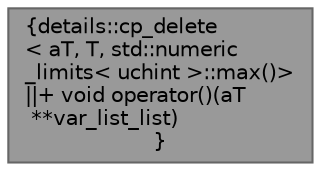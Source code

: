digraph "details::cp_delete&lt; aT, T, std::numeric_limits&lt; uchint &gt;::max()&gt;"
{
 // INTERACTIVE_SVG=YES
 // LATEX_PDF_SIZE
  bgcolor="transparent";
  edge [fontname=Helvetica,fontsize=10,labelfontname=Helvetica,labelfontsize=10];
  node [fontname=Helvetica,fontsize=10,shape=box,height=0.2,width=0.4];
  Node1 [label="{details::cp_delete\l\< aT, T, std::numeric\l_limits\< uchint \>::max()\>\n||+ void operator()(aT\l **var_list_list)\l}",height=0.2,width=0.4,color="gray40", fillcolor="grey60", style="filled", fontcolor="black",tooltip=" "];
}
